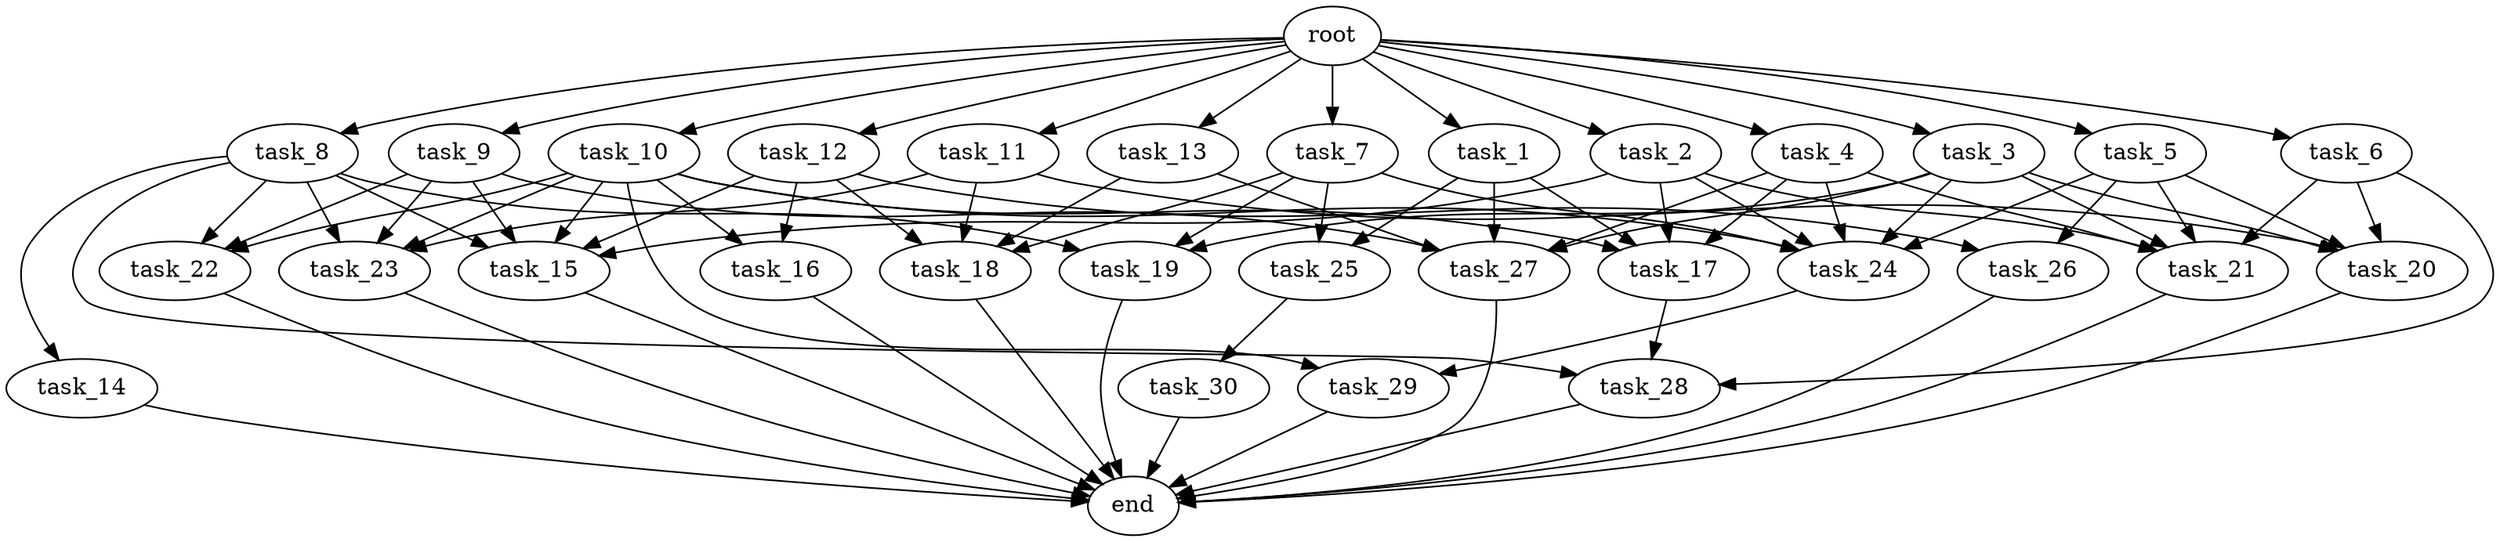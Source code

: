 digraph G {
  root [size="0.000000e+00"];
  task_1 [size="4.744654e+10"];
  task_2 [size="1.764062e+10"];
  task_3 [size="6.701756e+10"];
  task_4 [size="4.321129e+09"];
  task_5 [size="6.448964e+10"];
  task_6 [size="2.851360e+10"];
  task_7 [size="4.347282e+10"];
  task_8 [size="3.343612e+10"];
  task_9 [size="8.051732e+10"];
  task_10 [size="7.584322e+10"];
  task_11 [size="4.341315e+09"];
  task_12 [size="7.404428e+10"];
  task_13 [size="9.248689e+10"];
  task_14 [size="1.759700e+10"];
  task_15 [size="7.855135e+10"];
  task_16 [size="4.851129e+10"];
  task_17 [size="1.161535e+10"];
  task_18 [size="8.950897e+10"];
  task_19 [size="7.214309e+10"];
  task_20 [size="5.927474e+10"];
  task_21 [size="3.260397e+10"];
  task_22 [size="1.988315e+10"];
  task_23 [size="6.768849e+10"];
  task_24 [size="3.257524e+10"];
  task_25 [size="7.789974e+10"];
  task_26 [size="3.261996e+10"];
  task_27 [size="9.815433e+09"];
  task_28 [size="7.377741e+10"];
  task_29 [size="8.698993e+10"];
  task_30 [size="3.755948e+10"];
  end [size="0.000000e+00"];

  root -> task_1 [size="1.000000e-12"];
  root -> task_2 [size="1.000000e-12"];
  root -> task_3 [size="1.000000e-12"];
  root -> task_4 [size="1.000000e-12"];
  root -> task_5 [size="1.000000e-12"];
  root -> task_6 [size="1.000000e-12"];
  root -> task_7 [size="1.000000e-12"];
  root -> task_8 [size="1.000000e-12"];
  root -> task_9 [size="1.000000e-12"];
  root -> task_10 [size="1.000000e-12"];
  root -> task_11 [size="1.000000e-12"];
  root -> task_12 [size="1.000000e-12"];
  root -> task_13 [size="1.000000e-12"];
  task_1 -> task_17 [size="2.903837e+07"];
  task_1 -> task_25 [size="3.894987e+08"];
  task_1 -> task_27 [size="1.963087e+07"];
  task_2 -> task_15 [size="1.571027e+08"];
  task_2 -> task_17 [size="2.903837e+07"];
  task_2 -> task_21 [size="6.520794e+07"];
  task_2 -> task_24 [size="5.429207e+07"];
  task_3 -> task_19 [size="2.404770e+08"];
  task_3 -> task_20 [size="1.481868e+08"];
  task_3 -> task_21 [size="6.520794e+07"];
  task_3 -> task_24 [size="5.429207e+07"];
  task_3 -> task_27 [size="1.963087e+07"];
  task_4 -> task_17 [size="2.903837e+07"];
  task_4 -> task_21 [size="6.520794e+07"];
  task_4 -> task_24 [size="5.429207e+07"];
  task_4 -> task_27 [size="1.963087e+07"];
  task_5 -> task_20 [size="1.481868e+08"];
  task_5 -> task_21 [size="6.520794e+07"];
  task_5 -> task_24 [size="5.429207e+07"];
  task_5 -> task_26 [size="1.630998e+08"];
  task_6 -> task_20 [size="1.481868e+08"];
  task_6 -> task_21 [size="6.520794e+07"];
  task_6 -> task_28 [size="2.459247e+08"];
  task_7 -> task_18 [size="2.237724e+08"];
  task_7 -> task_19 [size="2.404770e+08"];
  task_7 -> task_24 [size="5.429207e+07"];
  task_7 -> task_25 [size="3.894987e+08"];
  task_8 -> task_14 [size="1.759700e+08"];
  task_8 -> task_15 [size="1.571027e+08"];
  task_8 -> task_19 [size="2.404770e+08"];
  task_8 -> task_22 [size="6.627717e+07"];
  task_8 -> task_23 [size="1.692212e+08"];
  task_8 -> task_28 [size="2.459247e+08"];
  task_9 -> task_15 [size="1.571027e+08"];
  task_9 -> task_22 [size="6.627717e+07"];
  task_9 -> task_23 [size="1.692212e+08"];
  task_9 -> task_27 [size="1.963087e+07"];
  task_10 -> task_15 [size="1.571027e+08"];
  task_10 -> task_16 [size="2.425564e+08"];
  task_10 -> task_17 [size="2.903837e+07"];
  task_10 -> task_22 [size="6.627717e+07"];
  task_10 -> task_23 [size="1.692212e+08"];
  task_10 -> task_24 [size="5.429207e+07"];
  task_10 -> task_29 [size="4.349497e+08"];
  task_11 -> task_18 [size="2.237724e+08"];
  task_11 -> task_20 [size="1.481868e+08"];
  task_11 -> task_23 [size="1.692212e+08"];
  task_12 -> task_15 [size="1.571027e+08"];
  task_12 -> task_16 [size="2.425564e+08"];
  task_12 -> task_18 [size="2.237724e+08"];
  task_12 -> task_26 [size="1.630998e+08"];
  task_13 -> task_18 [size="2.237724e+08"];
  task_13 -> task_27 [size="1.963087e+07"];
  task_14 -> end [size="1.000000e-12"];
  task_15 -> end [size="1.000000e-12"];
  task_16 -> end [size="1.000000e-12"];
  task_17 -> task_28 [size="2.459247e+08"];
  task_18 -> end [size="1.000000e-12"];
  task_19 -> end [size="1.000000e-12"];
  task_20 -> end [size="1.000000e-12"];
  task_21 -> end [size="1.000000e-12"];
  task_22 -> end [size="1.000000e-12"];
  task_23 -> end [size="1.000000e-12"];
  task_24 -> task_29 [size="4.349497e+08"];
  task_25 -> task_30 [size="3.755948e+08"];
  task_26 -> end [size="1.000000e-12"];
  task_27 -> end [size="1.000000e-12"];
  task_28 -> end [size="1.000000e-12"];
  task_29 -> end [size="1.000000e-12"];
  task_30 -> end [size="1.000000e-12"];
}
